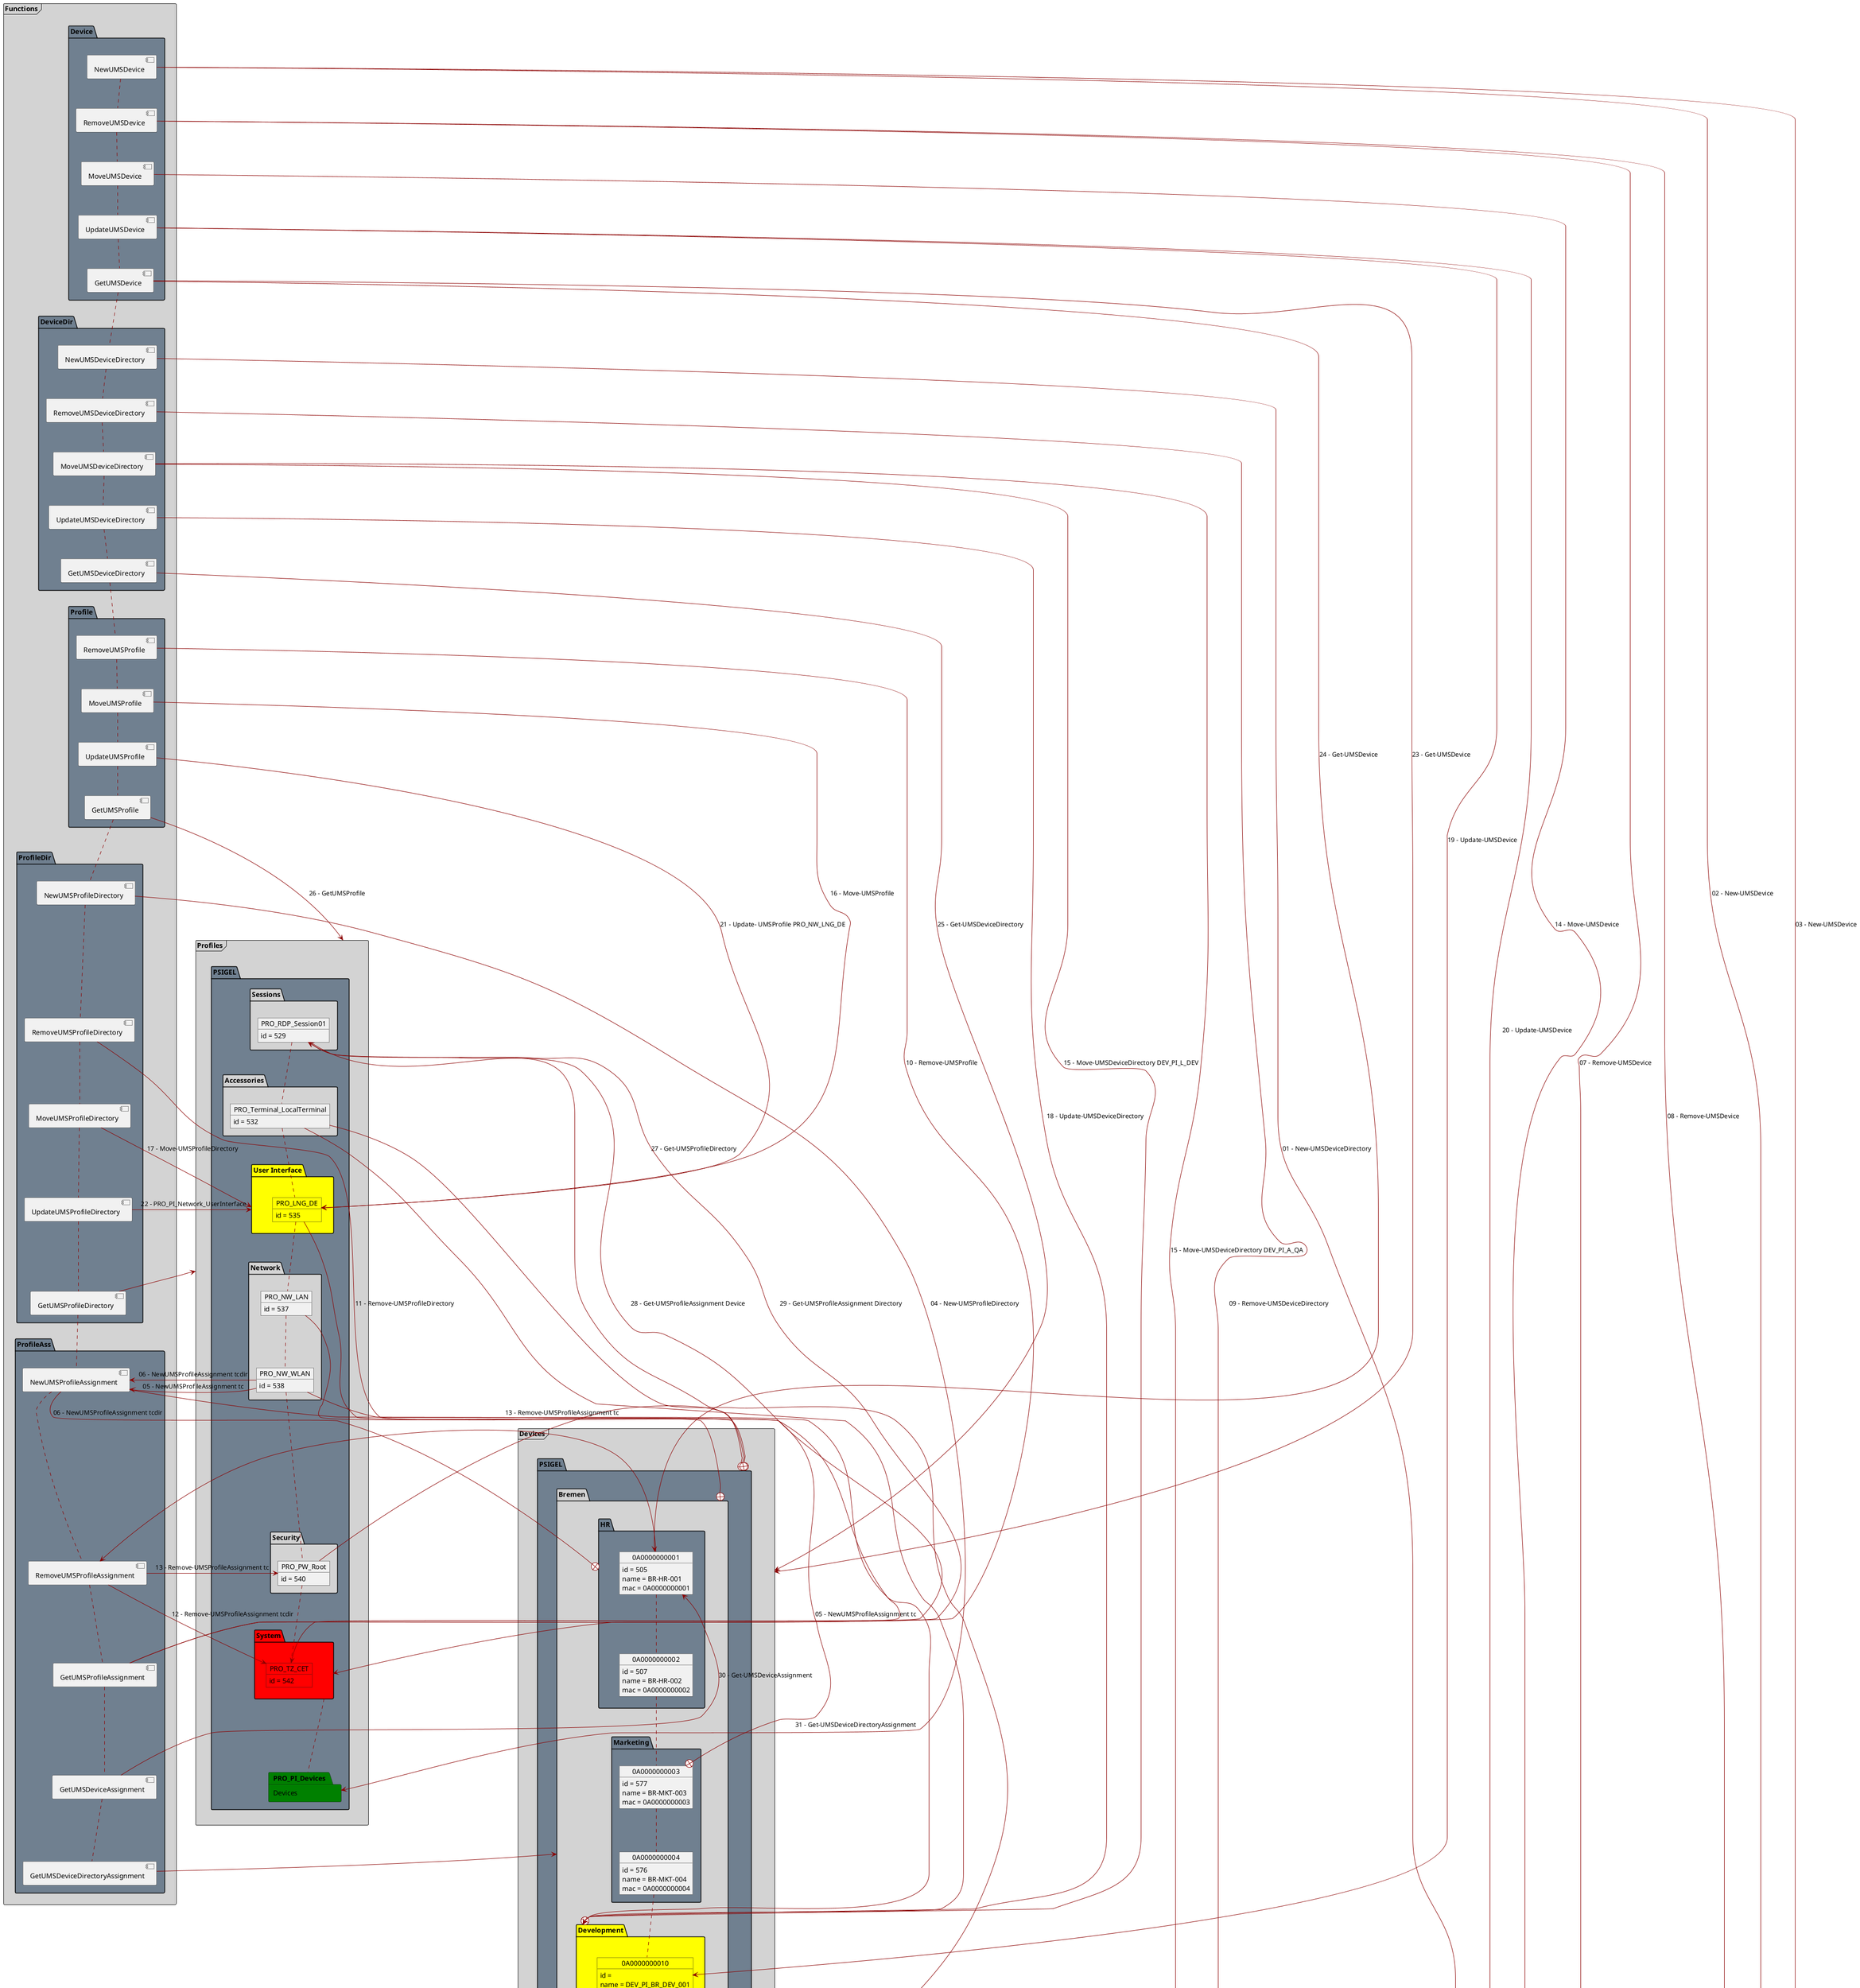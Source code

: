 @startuml before
allow_mixing

skinparam sequence {
	ArrowColor DarkRed
}

frame Profiles as PRO #LightGrey {
  
  package PRO_PI as "PSIGEL" #SlateGrey {

    package PRO_PI_Session as "Sessions" #LightGrey {
      object PRO_RDP_Session01 {
        id = 529
      }
    }

    package PRO_PI_Accessories as "Accessories" #LightGrey {
      object PRO_Terminal_LocalTerminal {
        id = 532
      }
    }

    package PRO_PI_UserInterface as "User Interface" #Yellow {
      object PRO_LNG_DE #Yellow {
        id = 535
      }
    }

    package PRO_PI_Network as "Network" #LightGrey {
      object PRO_NW_LAN {
        id = 537
      }
      object PRO_NW_WLAN {
        id = 538
      }
    }

    package PRO_PI_Devices as "Devices" #Green {
    }

    package PRO_PI_Security as "Security" #LightGrey {
      object PRO_PW_Root {
        id = 540
      }
    }

    package PRO_PI_System as "System" #Red {
      object PRO_TZ_CET #Red {
        id = 542
      }
    }

  }

  PRO_RDP_Session01 -down. PRO_Terminal_LocalTerminal
  PRO_Terminal_LocalTerminal -down. PRO_LNG_DE
  PRO_LNG_DE -down. PRO_NW_LAN
  PRO_NW_LAN -down. PRO_NW_WLAN
  PRO_NW_WLAN -down. PRO_PW_Root
  PRO_PW_Root -down. PRO_TZ_CET
  PRO_PI_System -down. PRO_PI_Devices

}

frame Devices as DEV #LightGrey {

  package DEV_PI as "PSIGEL" #SlateGrey {

    package DEV_PI_BR as "Bremen" #LightGrey {

      package DEV_PI_BR_HR as "HR" #SlateGrey {

        object 0A0000000001 {
          id = 505
          name = BR-HR-001
          mac = 0A0000000001
        }

        object 0A0000000002 {
          id = 507
          name = BR-HR-002
          mac = 0A0000000002
        }

      }

      package DEV_PI_BR_MKT as "Marketing" #SlateGrey {

        object 0A0000000003 {
          id = 577
          name = BR-MKT-003
          mac = 0A0000000003
        }

        object 0A0000000004 {
          id = 576
          name = BR-MKT-004
          mac = 0A0000000004
        }

      }

      package DEV_PI_BR_DEV as "Development" #Yellow {

        object 0A0000000010 #Yellow {
          id = 
          name = DEV_PI_BR_DEV_001
          mac = 0A0000000010
        }

      }

    }

    package DEV_PI_A as "Augsburg" #LightGrey {

      package DEV_PI_A_DEV as "Development" #SlateGrey {

        object 0A0000000005 {
          id = 512
          name = A-DEV-005
          mac = 0A0000000005
        }

        object 0A0000000006 {
          id = 513
          name = A-DEV-006
          mac = 0A0000000006
        }

        object 0A0000000009 #Yellow {
          id = 518
          name = A-DEV-009
          mac = 0A0000000009
        }

      }

      package DEV_PI_A_QA as "QandA" #Green {

        object 0A0000000007 #Green {
          id = 
          name = A-QA-007
          mac = 0A0000000007
        }

        object 0A0000000008 #Green {
          id = 
          name = A-QA-008
          mac = 0A0000000008
        }

      }

    }

    package DEV_PI_L as "Leipzig" #LightGrey {

      package DEV_PI_L_DIS as "Distribution" #Red {

        object 0A0000000011 #Red {
          id = 521
          name = L-DIS-011
          mac = 0A0000000011
        }

        object 0A0000000012 #Red {
          id = 522
          name = L-DIS-012
          mac = 0A0000000012
        }

      }

    }
  }

  0A0000000001 -down. 0A0000000002
  0A0000000002 -down. 0A0000000003
  0A0000000003 -down. 0A0000000004
  0A0000000004 -down. 0A0000000010
  0A0000000010 -down. 0A0000000005
  0A0000000005 -down. 0A0000000006
  0A0000000006 -down. 0A0000000009
  0A0000000009 -down. 0A0000000007
  0A0000000007 -down. 0A0000000008
  0A0000000008 -down. 0A0000000011
  0A0000000011 -down. 0A0000000012

}

frame Functions as FUN #LightGrey {

  package FUN_DEV as "Device" #SlateGrey {

    node [NewUMSDevice]
    node [RemoveUMSDevice]
    node [MoveUMSDevice]
    node [UpdateUMSDevice]
    node [GetUMSDevice]

  }

  package FUN_DEVDIR as "DeviceDir" #SlateGrey {

    node [NewUMSDeviceDirectory]
    node [RemoveUMSDeviceDirectory]
    node [MoveUMSDeviceDirectory]
    node [UpdateUMSDeviceDirectory]
    node [GetUMSDeviceDirectory]

  }

  package FUN_PRO as "Profile" #SlateGrey {

    node [RemoveUMSProfile]
    node [MoveUMSProfile]
    node [UpdateUMSProfile]
    node [GetUMSProfile]

  }

  package FUN_PRODIR as "ProfileDir" #SlateGrey {

    node [NewUMSProfileDirectory]
    node [RemoveUMSProfileDirectory]
    node [MoveUMSProfileDirectory]
    node [UpdateUMSProfileDirectory]
    node [GetUMSProfileDirectory]

  }

  package FUN_PROASS as "ProfileAss" #SlateGrey {

    node [NewUMSProfileAssignment]
    node [RemoveUMSProfileAssignment]
    node [GetUMSProfileAssignment]
    node [GetUMSDeviceAssignment]
    node [GetUMSDeviceDirectoryAssignment]

  }

  NewUMSDevice -down. RemoveUMSDevice
  RemoveUMSDevice -down. MoveUMSDevice
  MoveUMSDevice -down. UpdateUMSDevice
  UpdateUMSDevice -down. GetUMSDevice
  GetUMSDevice -down. NewUMSDeviceDirectory
  NewUMSDeviceDirectory -down. RemoveUMSDeviceDirectory
  RemoveUMSDeviceDirectory -down. MoveUMSDeviceDirectory
  MoveUMSDeviceDirectory -down. UpdateUMSDeviceDirectory
  UpdateUMSDeviceDirectory -down. GetUMSDeviceDirectory
  GetUMSDeviceDirectory -down. RemoveUMSProfile
  RemoveUMSProfile -down. MoveUMSProfile
  MoveUMSProfile -down. UpdateUMSProfile
  UpdateUMSProfile -down. GetUMSProfile
  GetUMSProfile -down. NewUMSProfileDirectory
  NewUMSProfileDirectory -down. RemoveUMSProfileDirectory
  RemoveUMSProfileDirectory -down. MoveUMSProfileDirectory
  MoveUMSProfileDirectory -down. UpdateUMSProfileDirectory
  UpdateUMSProfileDirectory -down. GetUMSProfileDirectory
  GetUMSProfileDirectory -down. NewUMSProfileAssignment
  NewUMSProfileAssignment -down. RemoveUMSProfileAssignment
  RemoveUMSProfileAssignment -down. GetUMSProfileAssignment
  GetUMSProfileAssignment -down. GetUMSDeviceAssignment
  GetUMSDeviceAssignment -down. GetUMSDeviceDirectoryAssignment

}

PRO_RDP_Session01 -right-+ DEV_PI
PRO_Terminal_LocalTerminal -right-+ DEV_PI_A_DEV
PRO_Terminal_LocalTerminal -right-+ DEV_PI_BR_DEV
PRO_LNG_DE -right-+ DEV_PI
PRO_NW_LAN -right-+ DEV_PI_BR
PRO_NW_WLAN -right-+ DEV_PI_BR_DEV
PRO_PW_Root -right-+ DEV_PI

'New
NewUMSDeviceDirectory -right-> DEV_PI_A_QA : 01 - New-UMSDeviceDirectory
NewUMSDevice -right-> 0A0000000007 : 02 - New-UMSDevice
NewUMSDevice -right-> 0A0000000008 : 03 - New-UMSDevice
NewUMSProfileDirectory -right-> PRO_PI_Devices : 04 - New-UMSProfileDirectory
PRO_NW_WLAN -right-> NewUMSProfileAssignment : 05 - NewUMSProfileAssignment tc
NewUMSProfileAssignment -right-+ 0A0000000003 : 05 - NewUMSProfileAssignment tc
PRO_NW_WLAN -right-> NewUMSProfileAssignment : 06 - NewUMSProfileAssignment tcdir
NewUMSProfileAssignment -right-+ DEV_PI_BR_HR : 06 - NewUMSProfileAssignment tcdir

'Remove
RemoveUMSDevice -right-> 0A0000000011 : 07 - Remove-UMSDevice
RemoveUMSDevice -right-> 0A0000000012 : 08 - Remove-UMSDevice
RemoveUMSDeviceDirectory -right-> DEV_PI_L_DIS : 09 - Remove-UMSDeviceDirectory
RemoveUMSProfile -right-> PRO_TZ_CET : 10 - Remove-UMSProfile
RemoveUMSProfileDirectory -right-> PRO_PI_System : 11 - Remove-UMSProfileDirectory
DEV_PI -right-> RemoveUMSProfileAssignment : 12 - Remove-UMSProfileAssignment tcdir
RemoveUMSProfileAssignment -right-> PRO_TZ_CET : 12 - Remove-UMSProfileAssignment tcdir
0A0000000001 -right-> RemoveUMSProfileAssignment : 13 - Remove-UMSProfileAssignment tc
RemoveUMSProfileAssignment -right-> PRO_PW_Root : 13 - Remove-UMSProfileAssignment tc

'Move
MoveUMSDevice -right-> 0A0000000009 : 14 - Move-UMSDevice
MoveUMSDeviceDirectory -right-> DEV_PI_A_QA: 15 - Move-UMSDeviceDirectory DEV_PI_A_QA
MoveUMSDeviceDirectory -right-> DEV_PI_BR_DEV: 15 - Move-UMSDeviceDirectory DEV_PI_L_DEV
MoveUMSProfile -right-> PRO_LNG_DE : 16 - Move-UMSProfile
MoveUMSProfileDirectory -right-> PRO_PI_UserInterface : 17 - Move-UMSProfileDirectory

'Update
UpdateUMSDeviceDirectory -right-> DEV_PI_BR_DEV : 18 - Update-UMSDeviceDirectory
UpdateUMSDevice -right-> 0A0000000010 : 19 - Update-UMSDevice
UpdateUMSDevice -right-> 0A0000000009 : 20 - Update-UMSDevice
UpdateUMSProfile -right-> PRO_LNG_DE : 21 - Update- UMSProfile PRO_NW_LNG_DE
UpdateUMSProfileDirectory -right-> PRO_PI_UserInterface : 22 - PRO_PI_Network_UserInterface

'Get
GetUMSDevice -right-> DEV : 23 - Get-UMSDevice
GetUMSDevice -right-> 0A0000000001 : 24 - Get-UMSDevice
GetUMSDeviceDirectory -right-> DEV : 25 - Get-UMSDeviceDirectory
GetUMSProfile -right-> PRO : 26 - GetUMSProfile
GetUMSProfileDirectory -right-> PRO : 27 - Get-UMSProfileDirectory
GetUMSProfileAssignment -right-> PRO_RDP_Session01 : 28 - Get-UMSProfileAssignment Device
GetUMSProfileAssignment -right-> PRO_RDP_Session01 : 29 - Get-UMSProfileAssignment Directory
GetUMSDeviceAssignment -right-> 0A0000000001 : 30 - Get-UMSDeviceAssignment
GetUMSDeviceDirectoryAssignment -right-> DEV_PI_BR : 31 - Get-UMSDeviceDirectoryAssignment

@enduml